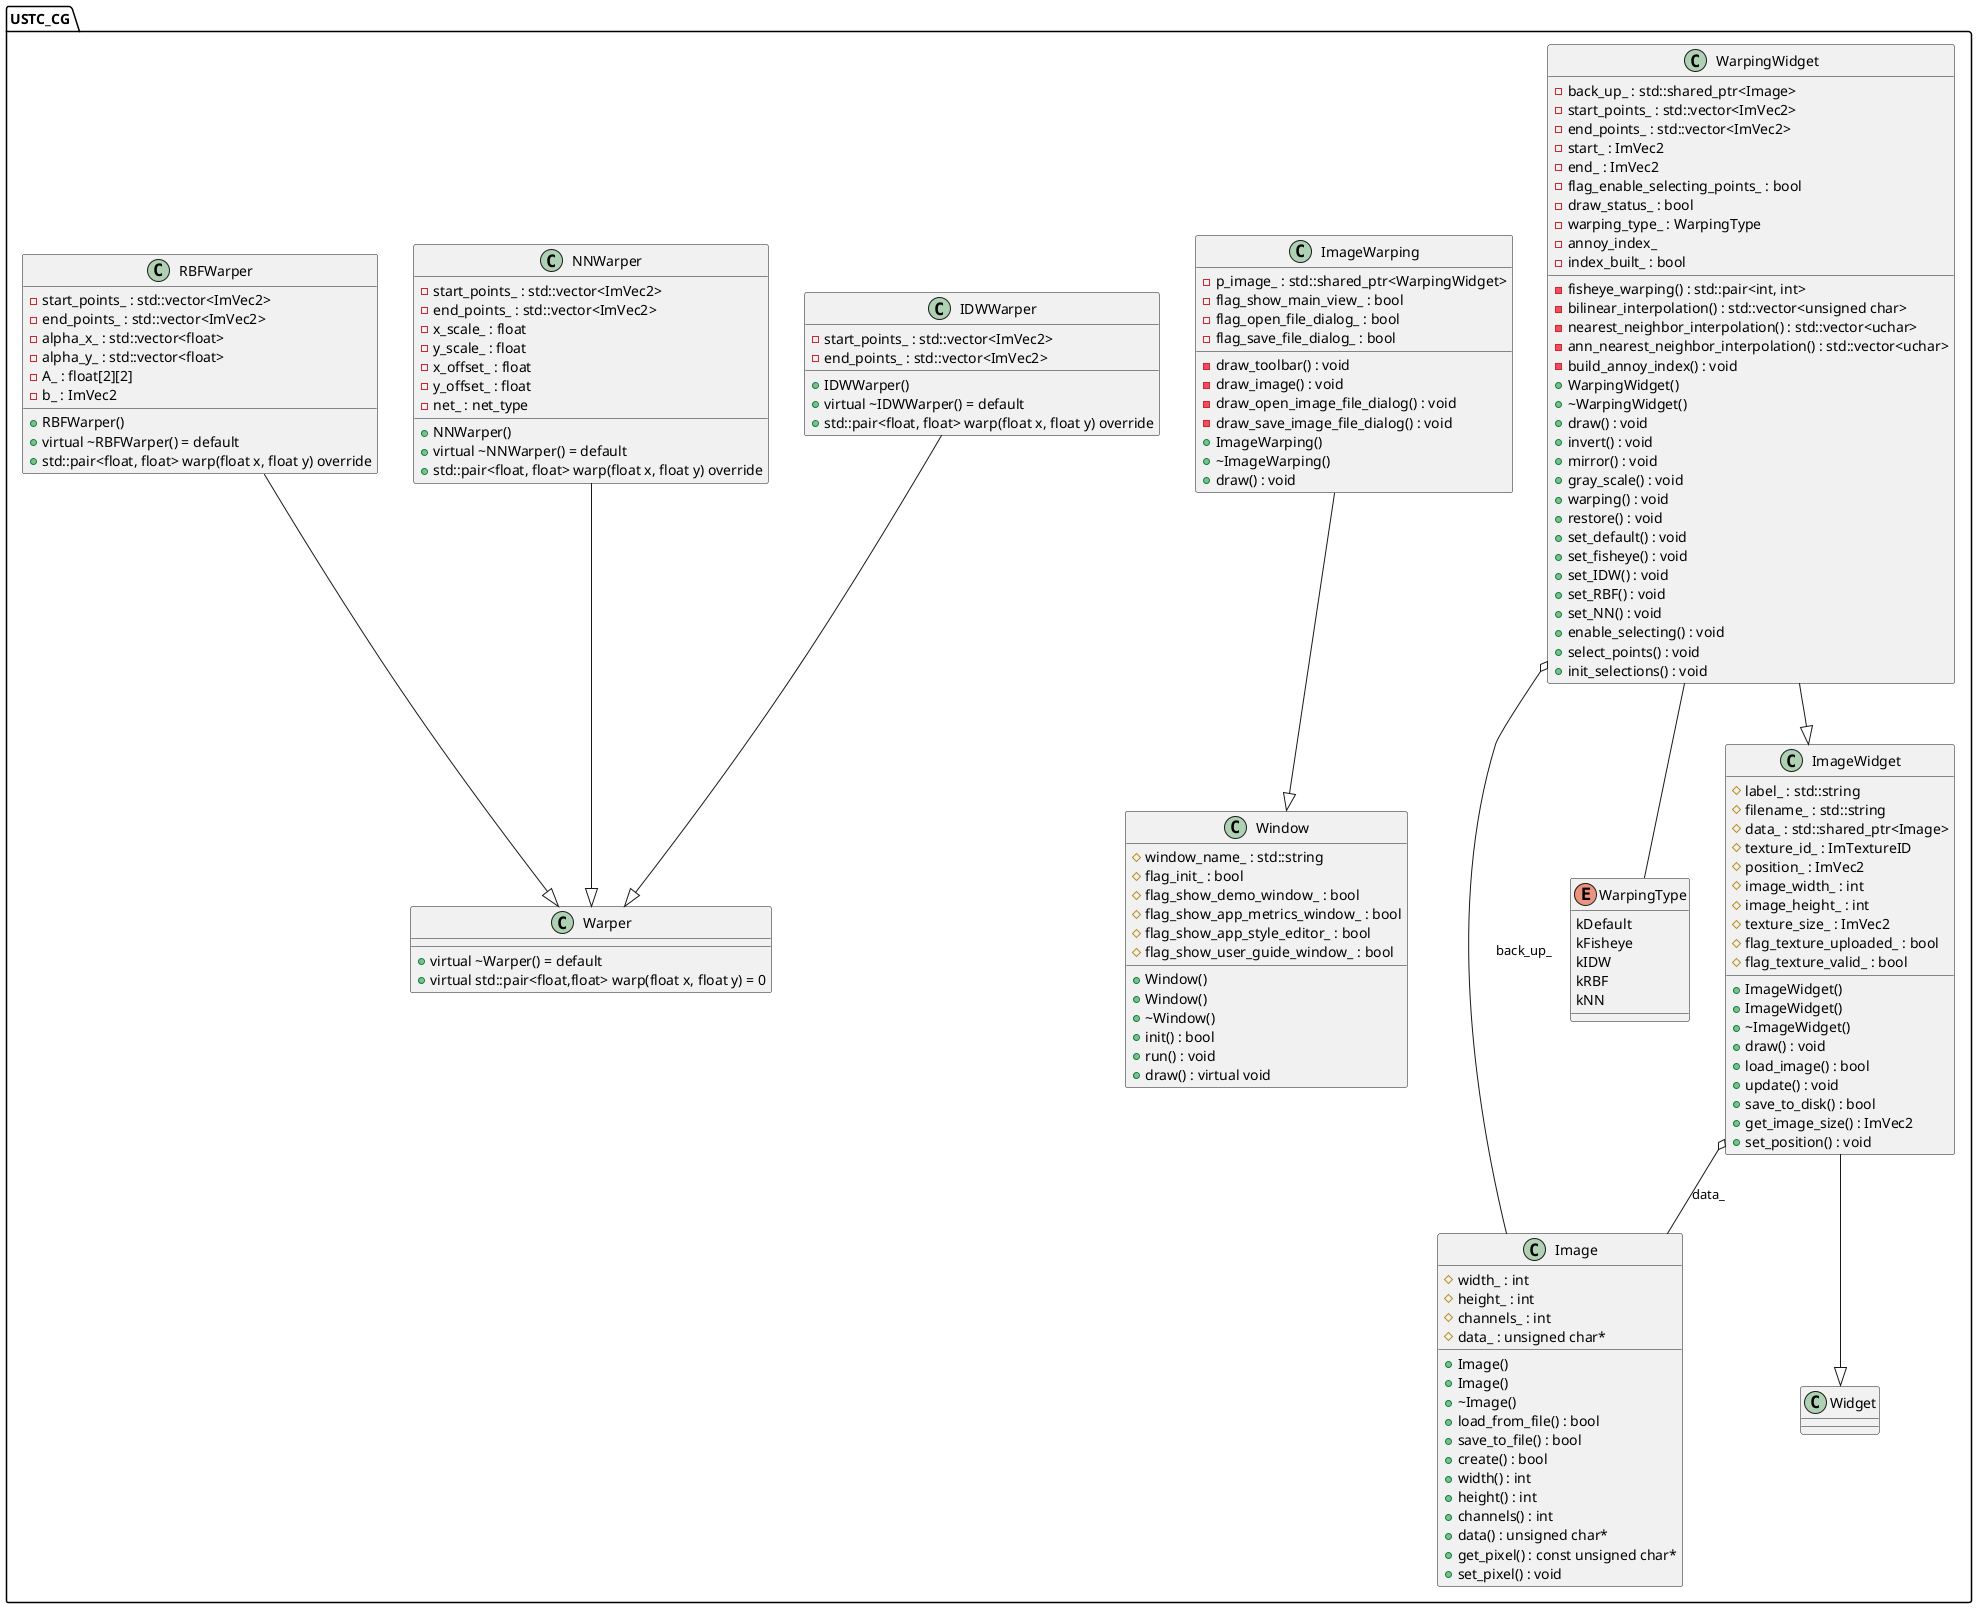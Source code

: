 @startuml
namespace USTC_CG {
    class WarpingWidget {
        - back_up_ : std::shared_ptr<Image>
        - start_points_ : std::vector<ImVec2>
        - end_points_ : std::vector<ImVec2>
        - start_ : ImVec2
        - end_ : ImVec2
        - flag_enable_selecting_points_ : bool
        - draw_status_ : bool
        - warping_type_ : WarpingType
        - annoy_index_
        - index_built_ : bool
        - fisheye_warping() : std::pair<int, int>
        - bilinear_interpolation() : std::vector<unsigned char>
        - nearest_neighbor_interpolation() : std::vector<uchar>
        - ann_nearest_neighbor_interpolation() : std::vector<uchar>
        - build_annoy_index() : void
        + WarpingWidget()
        + ~WarpingWidget()
        + draw() : void
        + invert() : void
        + mirror() : void
        + gray_scale() : void
        + warping() : void
        + restore() : void
        + set_default() : void
        + set_fisheye() : void
        + set_IDW() : void
        + set_RBF() : void
        + set_NN() : void
        + enable_selecting() : void
        + select_points() : void
        + init_selections() : void
    }
    class ImageWidget {
         #label_ : std::string
         #filename_ : std::string
         #data_ : std::shared_ptr<Image>
         #texture_id_ : ImTextureID
         #position_ : ImVec2
         #image_width_ : int
         #image_height_ : int
         #texture_size_ : ImVec2
         #flag_texture_uploaded_ : bool
         #flag_texture_valid_ : bool
        + ImageWidget()
        + ImageWidget()
        + ~ImageWidget()
        + draw() : void
        + load_image() : bool
        + update() : void
        + save_to_disk() : bool
        + get_image_size() : ImVec2
        + set_position() : void
    }
    class Window {
        # window_name_ : std::string
        # flag_init_ : bool
        # flag_show_demo_window_ : bool
        # flag_show_app_metrics_window_ : bool
        # flag_show_app_style_editor_ : bool
        # flag_show_user_guide_window_ : bool
        + Window()
        + Window()
        + ~Window()
        + init() : bool
        + run() : void
        + draw() : virtual void
    }
    class Image {
         #width_ : int
         #height_ : int
         #channels_ : int
         #data_ : unsigned char*
        + Image()
        + Image()
        + ~Image()
        + load_from_file() : bool
        + save_to_file() : bool
        + create() : bool
        + width() : int
        + height() : int
        + channels() : int
        + data() : unsigned char*
        + get_pixel() : const unsigned char*
        + set_pixel() : void
    }
    class ImageWarping {
        - p_image_ : std::shared_ptr<WarpingWidget>
        - flag_show_main_view_ : bool
        - flag_open_file_dialog_ : bool
        - flag_save_file_dialog_ : bool
        - draw_toolbar() : void
        - draw_image() : void
        - draw_open_image_file_dialog() : void
        - draw_save_image_file_dialog() : void
        + ImageWarping()
        + ~ImageWarping()
        + draw() : void
    }
    enum WarpingType {
        kDefault
        kFisheye
        kIDW
        kRBF
        kNN
    }
    
    class Warper {
        + virtual ~Warper() = default
        + virtual std::pair<float,float> warp(float x, float y) = 0
    }

    class IDWWarper {
        - start_points_ : std::vector<ImVec2>
        - end_points_ : std::vector<ImVec2>
        + IDWWarper()
        + virtual ~IDWWarper() = default
        + std::pair<float, float> warp(float x, float y) override
    }

    class NNWarper {
        - start_points_ : std::vector<ImVec2>
        - end_points_ : std::vector<ImVec2>
        - x_scale_ : float
        - y_scale_ : float
        - x_offset_ : float
        - y_offset_ : float
        - net_ : net_type
        + NNWarper()
        + virtual ~NNWarper() = default
        + std::pair<float, float> warp(float x, float y) override
    }

    class RBFWarper {
        - start_points_ : std::vector<ImVec2>
        - end_points_ : std::vector<ImVec2>
        - alpha_x_ : std::vector<float>
        - alpha_y_ : std::vector<float>
        - A_ : float[2][2]
        - b_ : ImVec2
        + RBFWarper()
        + virtual ~RBFWarper() = default
        + std::pair<float, float> warp(float x, float y) override
    }
}

USTC_CG.WarpingWidget --|> USTC_CG.ImageWidget
USTC_CG.ImageWidget --|> USTC_CG.Widget
USTC_CG.ImageWarping --|> USTC_CG.Window
USTC_CG.WarpingWidget o-- USTC_CG.Image : back_up_
USTC_CG.ImageWidget o-- USTC_CG.Image : data_
USTC_CG.WarpingWidget -- USTC_CG.WarpingType

USTC_CG.IDWWarper --|> USTC_CG.Warper
USTC_CG.NNWarper --|> USTC_CG.Warper
USTC_CG.RBFWarper --|> USTC_CG.Warper
@enduml
